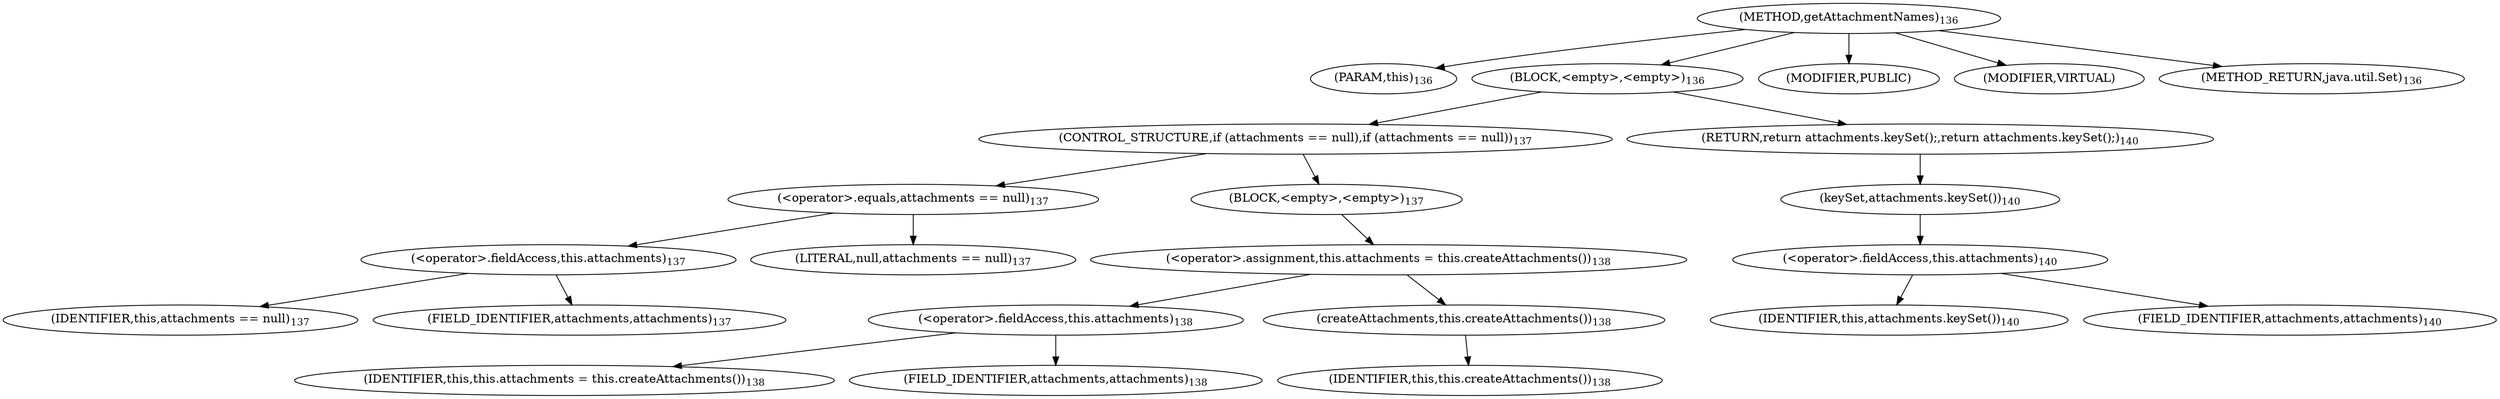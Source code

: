 digraph "getAttachmentNames" {  
"272" [label = <(METHOD,getAttachmentNames)<SUB>136</SUB>> ]
"29" [label = <(PARAM,this)<SUB>136</SUB>> ]
"273" [label = <(BLOCK,&lt;empty&gt;,&lt;empty&gt;)<SUB>136</SUB>> ]
"274" [label = <(CONTROL_STRUCTURE,if (attachments == null),if (attachments == null))<SUB>137</SUB>> ]
"275" [label = <(&lt;operator&gt;.equals,attachments == null)<SUB>137</SUB>> ]
"276" [label = <(&lt;operator&gt;.fieldAccess,this.attachments)<SUB>137</SUB>> ]
"277" [label = <(IDENTIFIER,this,attachments == null)<SUB>137</SUB>> ]
"278" [label = <(FIELD_IDENTIFIER,attachments,attachments)<SUB>137</SUB>> ]
"279" [label = <(LITERAL,null,attachments == null)<SUB>137</SUB>> ]
"280" [label = <(BLOCK,&lt;empty&gt;,&lt;empty&gt;)<SUB>137</SUB>> ]
"281" [label = <(&lt;operator&gt;.assignment,this.attachments = this.createAttachments())<SUB>138</SUB>> ]
"282" [label = <(&lt;operator&gt;.fieldAccess,this.attachments)<SUB>138</SUB>> ]
"283" [label = <(IDENTIFIER,this,this.attachments = this.createAttachments())<SUB>138</SUB>> ]
"284" [label = <(FIELD_IDENTIFIER,attachments,attachments)<SUB>138</SUB>> ]
"285" [label = <(createAttachments,this.createAttachments())<SUB>138</SUB>> ]
"28" [label = <(IDENTIFIER,this,this.createAttachments())<SUB>138</SUB>> ]
"286" [label = <(RETURN,return attachments.keySet();,return attachments.keySet();)<SUB>140</SUB>> ]
"287" [label = <(keySet,attachments.keySet())<SUB>140</SUB>> ]
"288" [label = <(&lt;operator&gt;.fieldAccess,this.attachments)<SUB>140</SUB>> ]
"289" [label = <(IDENTIFIER,this,attachments.keySet())<SUB>140</SUB>> ]
"290" [label = <(FIELD_IDENTIFIER,attachments,attachments)<SUB>140</SUB>> ]
"291" [label = <(MODIFIER,PUBLIC)> ]
"292" [label = <(MODIFIER,VIRTUAL)> ]
"293" [label = <(METHOD_RETURN,java.util.Set)<SUB>136</SUB>> ]
  "272" -> "29" 
  "272" -> "273" 
  "272" -> "291" 
  "272" -> "292" 
  "272" -> "293" 
  "273" -> "274" 
  "273" -> "286" 
  "274" -> "275" 
  "274" -> "280" 
  "275" -> "276" 
  "275" -> "279" 
  "276" -> "277" 
  "276" -> "278" 
  "280" -> "281" 
  "281" -> "282" 
  "281" -> "285" 
  "282" -> "283" 
  "282" -> "284" 
  "285" -> "28" 
  "286" -> "287" 
  "287" -> "288" 
  "288" -> "289" 
  "288" -> "290" 
}

